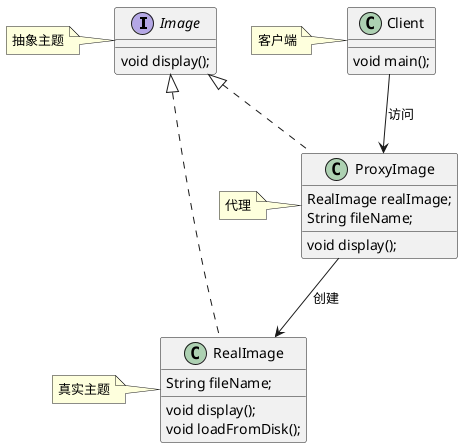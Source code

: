 @startuml
'https://plantuml.com/class-diagram

interface Image{
    void display();
}
note left:  抽象主题

class RealImage implements Image{
    String fileName;
    void display();
    void loadFromDisk();
}
note left:  真实主题

class ProxyImage implements Image{
    RealImage realImage;
    String fileName;
    void display();
}
note left:  代理
class Client{
    void main();
}
note left:  客户端
Client -->  ProxyImage:访问
ProxyImage --> RealImage:创建

@enduml